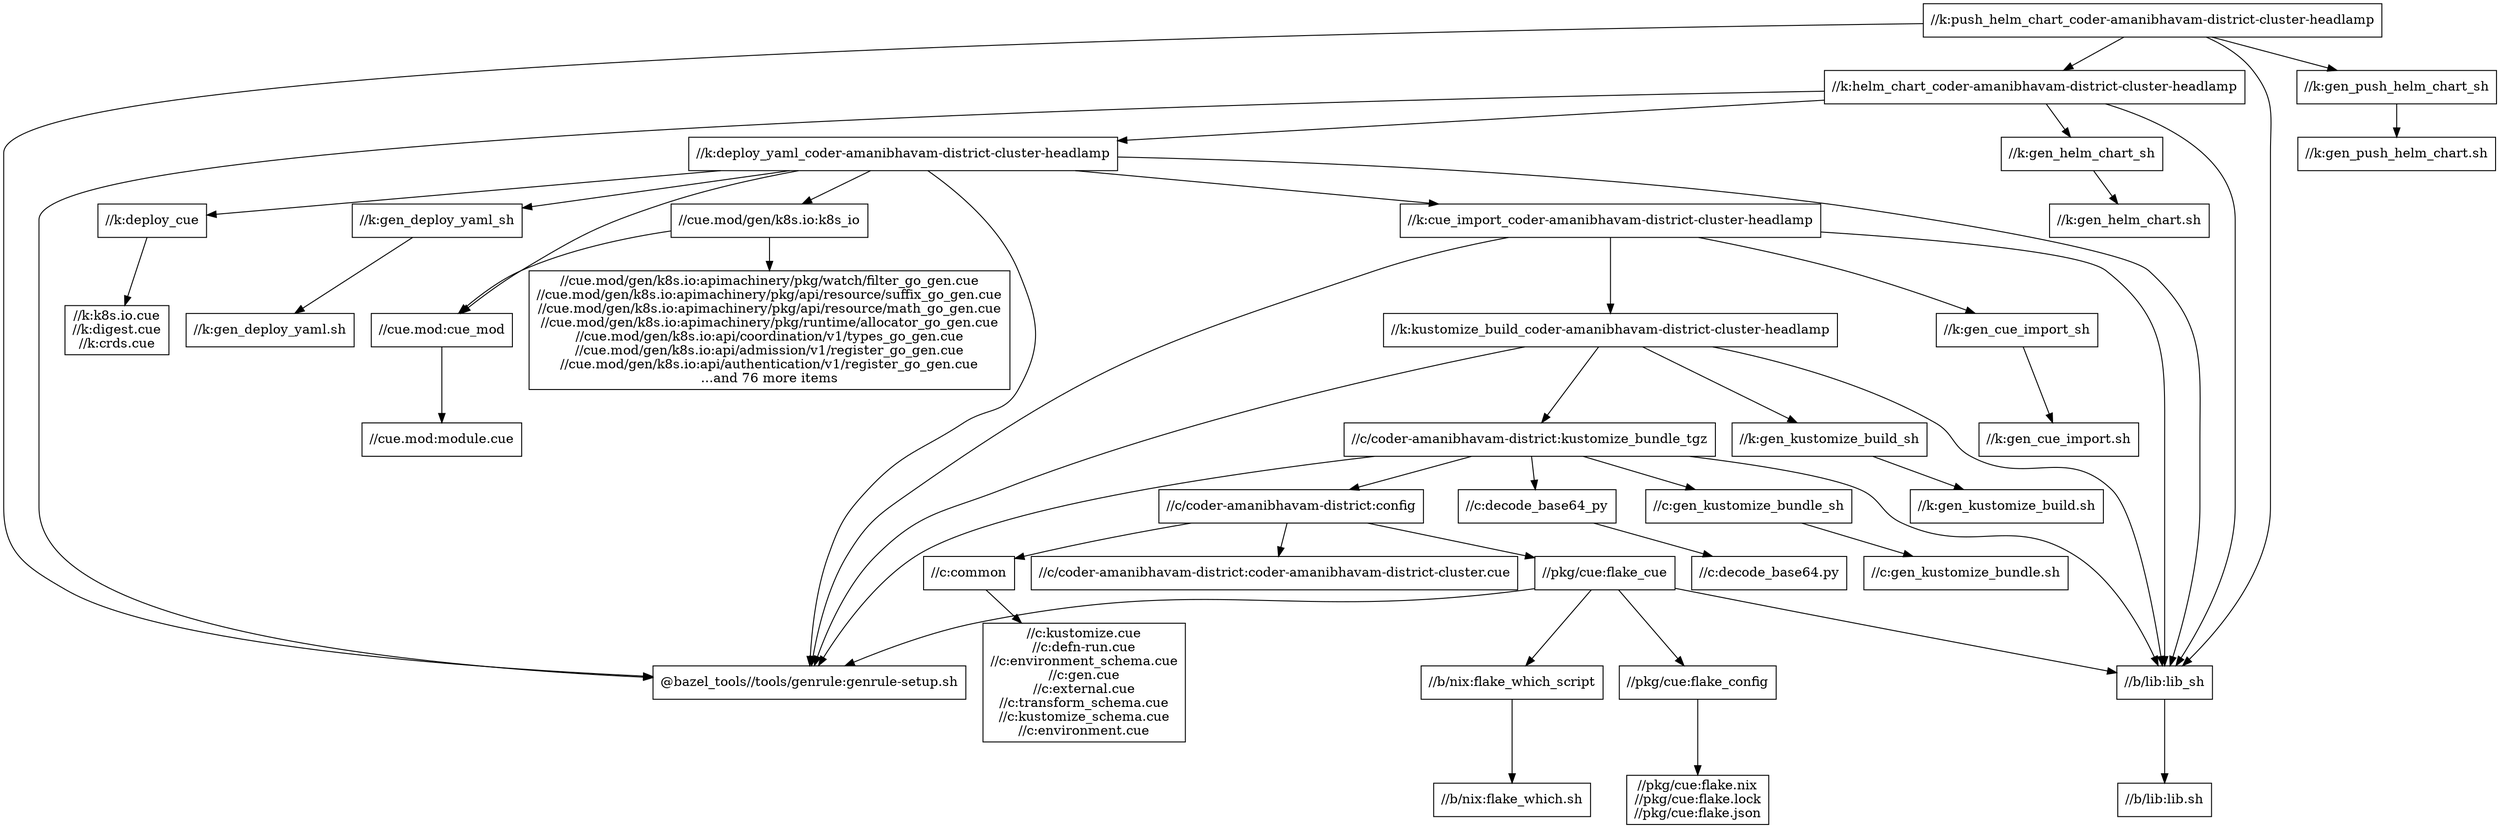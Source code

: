digraph mygraph {
  node [shape=box];
  "//k:push_helm_chart_coder-amanibhavam-district-cluster-headlamp"
  "//k:push_helm_chart_coder-amanibhavam-district-cluster-headlamp" -> "//k:helm_chart_coder-amanibhavam-district-cluster-headlamp"
  "//k:push_helm_chart_coder-amanibhavam-district-cluster-headlamp" -> "//k:gen_push_helm_chart_sh"
  "//k:push_helm_chart_coder-amanibhavam-district-cluster-headlamp" -> "//b/lib:lib_sh"
  "//k:push_helm_chart_coder-amanibhavam-district-cluster-headlamp" -> "@bazel_tools//tools/genrule:genrule-setup.sh"
  "//k:helm_chart_coder-amanibhavam-district-cluster-headlamp"
  "//k:helm_chart_coder-amanibhavam-district-cluster-headlamp" -> "//k:deploy_yaml_coder-amanibhavam-district-cluster-headlamp"
  "//k:helm_chart_coder-amanibhavam-district-cluster-headlamp" -> "//k:gen_helm_chart_sh"
  "//k:helm_chart_coder-amanibhavam-district-cluster-headlamp" -> "//b/lib:lib_sh"
  "//k:helm_chart_coder-amanibhavam-district-cluster-headlamp" -> "@bazel_tools//tools/genrule:genrule-setup.sh"
  "//k:deploy_yaml_coder-amanibhavam-district-cluster-headlamp"
  "//k:deploy_yaml_coder-amanibhavam-district-cluster-headlamp" -> "//k:cue_import_coder-amanibhavam-district-cluster-headlamp"
  "//k:deploy_yaml_coder-amanibhavam-district-cluster-headlamp" -> "//k:deploy_cue"
  "//k:deploy_yaml_coder-amanibhavam-district-cluster-headlamp" -> "//k:gen_deploy_yaml_sh"
  "//k:deploy_yaml_coder-amanibhavam-district-cluster-headlamp" -> "//cue.mod:cue_mod"
  "//k:deploy_yaml_coder-amanibhavam-district-cluster-headlamp" -> "//cue.mod/gen/k8s.io:k8s_io"
  "//k:deploy_yaml_coder-amanibhavam-district-cluster-headlamp" -> "//b/lib:lib_sh"
  "//k:deploy_yaml_coder-amanibhavam-district-cluster-headlamp" -> "@bazel_tools//tools/genrule:genrule-setup.sh"
  "//cue.mod/gen/k8s.io:k8s_io"
  "//cue.mod/gen/k8s.io:k8s_io" -> "//cue.mod/gen/k8s.io:apimachinery/pkg/watch/filter_go_gen.cue\n//cue.mod/gen/k8s.io:apimachinery/pkg/api/resource/suffix_go_gen.cue\n//cue.mod/gen/k8s.io:apimachinery/pkg/api/resource/math_go_gen.cue\n//cue.mod/gen/k8s.io:apimachinery/pkg/runtime/allocator_go_gen.cue\n//cue.mod/gen/k8s.io:api/coordination/v1/types_go_gen.cue\n//cue.mod/gen/k8s.io:api/admission/v1/register_go_gen.cue\n//cue.mod/gen/k8s.io:api/authentication/v1/register_go_gen.cue\n...and 76 more items"
  "//cue.mod/gen/k8s.io:k8s_io" -> "//cue.mod:cue_mod"
  "//cue.mod/gen/k8s.io:apimachinery/pkg/watch/filter_go_gen.cue\n//cue.mod/gen/k8s.io:apimachinery/pkg/api/resource/suffix_go_gen.cue\n//cue.mod/gen/k8s.io:apimachinery/pkg/api/resource/math_go_gen.cue\n//cue.mod/gen/k8s.io:apimachinery/pkg/runtime/allocator_go_gen.cue\n//cue.mod/gen/k8s.io:api/coordination/v1/types_go_gen.cue\n//cue.mod/gen/k8s.io:api/admission/v1/register_go_gen.cue\n//cue.mod/gen/k8s.io:api/authentication/v1/register_go_gen.cue\n...and 76 more items"
  "//cue.mod:cue_mod"
  "//cue.mod:cue_mod" -> "//cue.mod:module.cue"
  "//k:gen_helm_chart_sh"
  "//k:gen_helm_chart_sh" -> "//k:gen_helm_chart.sh"
  "//k:gen_helm_chart.sh"
  "//k:cue_import_coder-amanibhavam-district-cluster-headlamp"
  "//k:cue_import_coder-amanibhavam-district-cluster-headlamp" -> "//k:kustomize_build_coder-amanibhavam-district-cluster-headlamp"
  "//k:cue_import_coder-amanibhavam-district-cluster-headlamp" -> "//k:gen_cue_import_sh"
  "//k:cue_import_coder-amanibhavam-district-cluster-headlamp" -> "//b/lib:lib_sh"
  "//k:cue_import_coder-amanibhavam-district-cluster-headlamp" -> "@bazel_tools//tools/genrule:genrule-setup.sh"
  "//k:gen_cue_import_sh"
  "//k:gen_cue_import_sh" -> "//k:gen_cue_import.sh"
  "//k:gen_cue_import.sh"
  "//k:kustomize_build_coder-amanibhavam-district-cluster-headlamp"
  "//k:kustomize_build_coder-amanibhavam-district-cluster-headlamp" -> "//k:gen_kustomize_build_sh"
  "//k:kustomize_build_coder-amanibhavam-district-cluster-headlamp" -> "//c/coder-amanibhavam-district:kustomize_bundle_tgz"
  "//k:kustomize_build_coder-amanibhavam-district-cluster-headlamp" -> "//b/lib:lib_sh"
  "//k:kustomize_build_coder-amanibhavam-district-cluster-headlamp" -> "@bazel_tools//tools/genrule:genrule-setup.sh"
  "//c/coder-amanibhavam-district:kustomize_bundle_tgz"
  "//c/coder-amanibhavam-district:kustomize_bundle_tgz" -> "//c/coder-amanibhavam-district:config"
  "//c/coder-amanibhavam-district:kustomize_bundle_tgz" -> "@bazel_tools//tools/genrule:genrule-setup.sh"
  "//c/coder-amanibhavam-district:kustomize_bundle_tgz" -> "//c:gen_kustomize_bundle_sh"
  "//c/coder-amanibhavam-district:kustomize_bundle_tgz" -> "//c:decode_base64_py"
  "//c/coder-amanibhavam-district:kustomize_bundle_tgz" -> "//b/lib:lib_sh"
  "//c:decode_base64_py"
  "//c:decode_base64_py" -> "//c:decode_base64.py"
  "//c:decode_base64.py"
  "//c:gen_kustomize_bundle_sh"
  "//c:gen_kustomize_bundle_sh" -> "//c:gen_kustomize_bundle.sh"
  "//c:gen_kustomize_bundle.sh"
  "//c/coder-amanibhavam-district:config"
  "//c/coder-amanibhavam-district:config" -> "//pkg/cue:flake_cue"
  "//c/coder-amanibhavam-district:config" -> "//c/coder-amanibhavam-district:coder-amanibhavam-district-cluster.cue"
  "//c/coder-amanibhavam-district:config" -> "//c:common"
  "//c:common"
  "//c:common" -> "//c:kustomize.cue\n//c:defn-run.cue\n//c:environment_schema.cue\n//c:gen.cue\n//c:external.cue\n//c:transform_schema.cue\n//c:kustomize_schema.cue\n//c:environment.cue"
  "//c:kustomize.cue\n//c:defn-run.cue\n//c:environment_schema.cue\n//c:gen.cue\n//c:external.cue\n//c:transform_schema.cue\n//c:kustomize_schema.cue\n//c:environment.cue"
  "//c/coder-amanibhavam-district:coder-amanibhavam-district-cluster.cue"
  "//pkg/cue:flake_cue"
  "//pkg/cue:flake_cue" -> "//pkg/cue:flake_config"
  "//pkg/cue:flake_cue" -> "@bazel_tools//tools/genrule:genrule-setup.sh"
  "//pkg/cue:flake_cue" -> "//b/lib:lib_sh"
  "//pkg/cue:flake_cue" -> "//b/nix:flake_which_script"
  "//b/lib:lib_sh"
  "//b/lib:lib_sh" -> "//b/lib:lib.sh"
  "@bazel_tools//tools/genrule:genrule-setup.sh"
  "//pkg/cue:flake_config"
  "//pkg/cue:flake_config" -> "//pkg/cue:flake.nix\n//pkg/cue:flake.lock\n//pkg/cue:flake.json"
  "//pkg/cue:flake.nix\n//pkg/cue:flake.lock\n//pkg/cue:flake.json"
  "//k:gen_kustomize_build_sh"
  "//k:gen_kustomize_build_sh" -> "//k:gen_kustomize_build.sh"
  "//k:gen_kustomize_build.sh"
  "//k:deploy_cue"
  "//k:deploy_cue" -> "//k:k8s.io.cue\n//k:digest.cue\n//k:crds.cue"
  "//k:k8s.io.cue\n//k:digest.cue\n//k:crds.cue"
  "//b/lib:lib.sh"
  "//k:gen_deploy_yaml_sh"
  "//k:gen_deploy_yaml_sh" -> "//k:gen_deploy_yaml.sh"
  "//k:gen_deploy_yaml.sh"
  "//cue.mod:module.cue"
  "//b/nix:flake_which_script"
  "//b/nix:flake_which_script" -> "//b/nix:flake_which.sh"
  "//b/nix:flake_which.sh"
  "//k:gen_push_helm_chart_sh"
  "//k:gen_push_helm_chart_sh" -> "//k:gen_push_helm_chart.sh"
  "//k:gen_push_helm_chart.sh"
}
